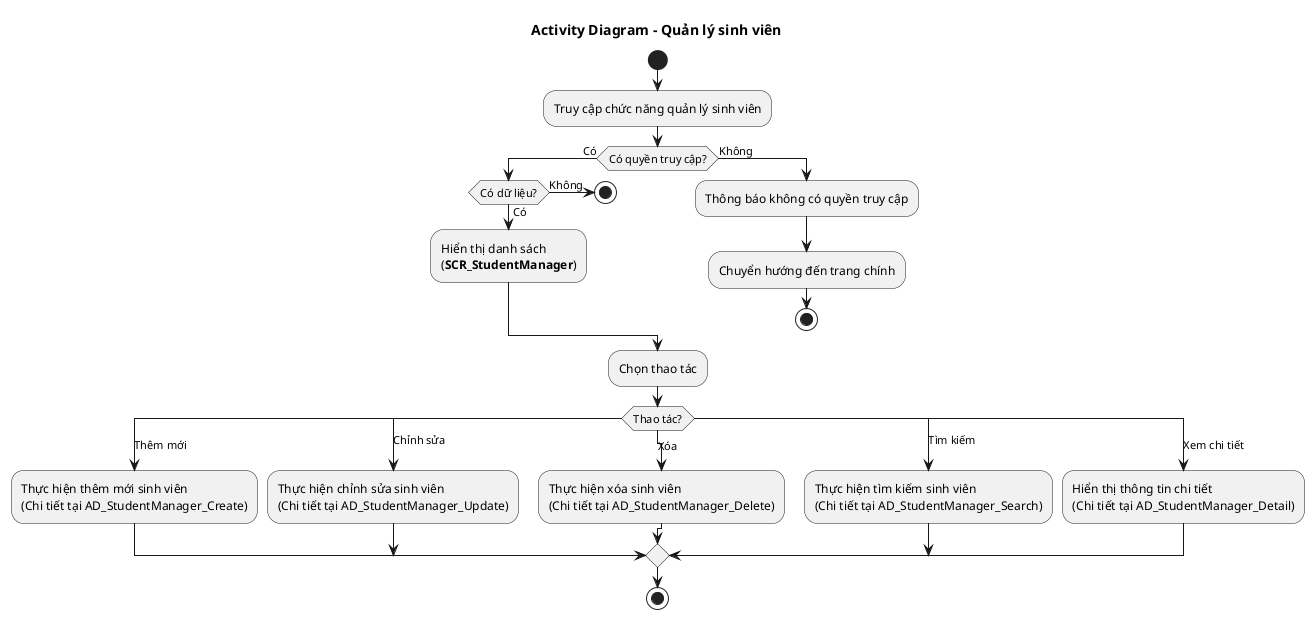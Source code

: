 @startuml AD_StudentManager
!pragma layout smetana
title Activity Diagram - Quản lý sinh viên

start
:Truy cập chức năng quản lý sinh viên;

if (Có quyền truy cập?) then (Có)
  if (Có dữ liệu?) then (Có)
    :Hiển thị danh sách\n(**SCR_StudentManager**);
  else (Không)
    stop
  endif
else (Không)
  :Thông báo không có quyền truy cập;
  :Chuyển hướng đến trang chính;
  stop
endif

:Chọn thao tác;

switch (Thao tác?)
case (Thêm mới)
  :Thực hiện thêm mới sinh viên
  (Chi tiết tại AD_StudentManager_Create);

case (Chỉnh sửa)
  :Thực hiện chỉnh sửa sinh viên
  (Chi tiết tại AD_StudentManager_Update);

case (Xóa)
  :Thực hiện xóa sinh viên
  (Chi tiết tại AD_StudentManager_Delete);

case (Tìm kiếm)
  :Thực hiện tìm kiếm sinh viên
  (Chi tiết tại AD_StudentManager_Search);

case (Xem chi tiết)
  :Hiển thị thông tin chi tiết
  (Chi tiết tại AD_StudentManager_Detail);
  
endswitch
stop

@enduml

